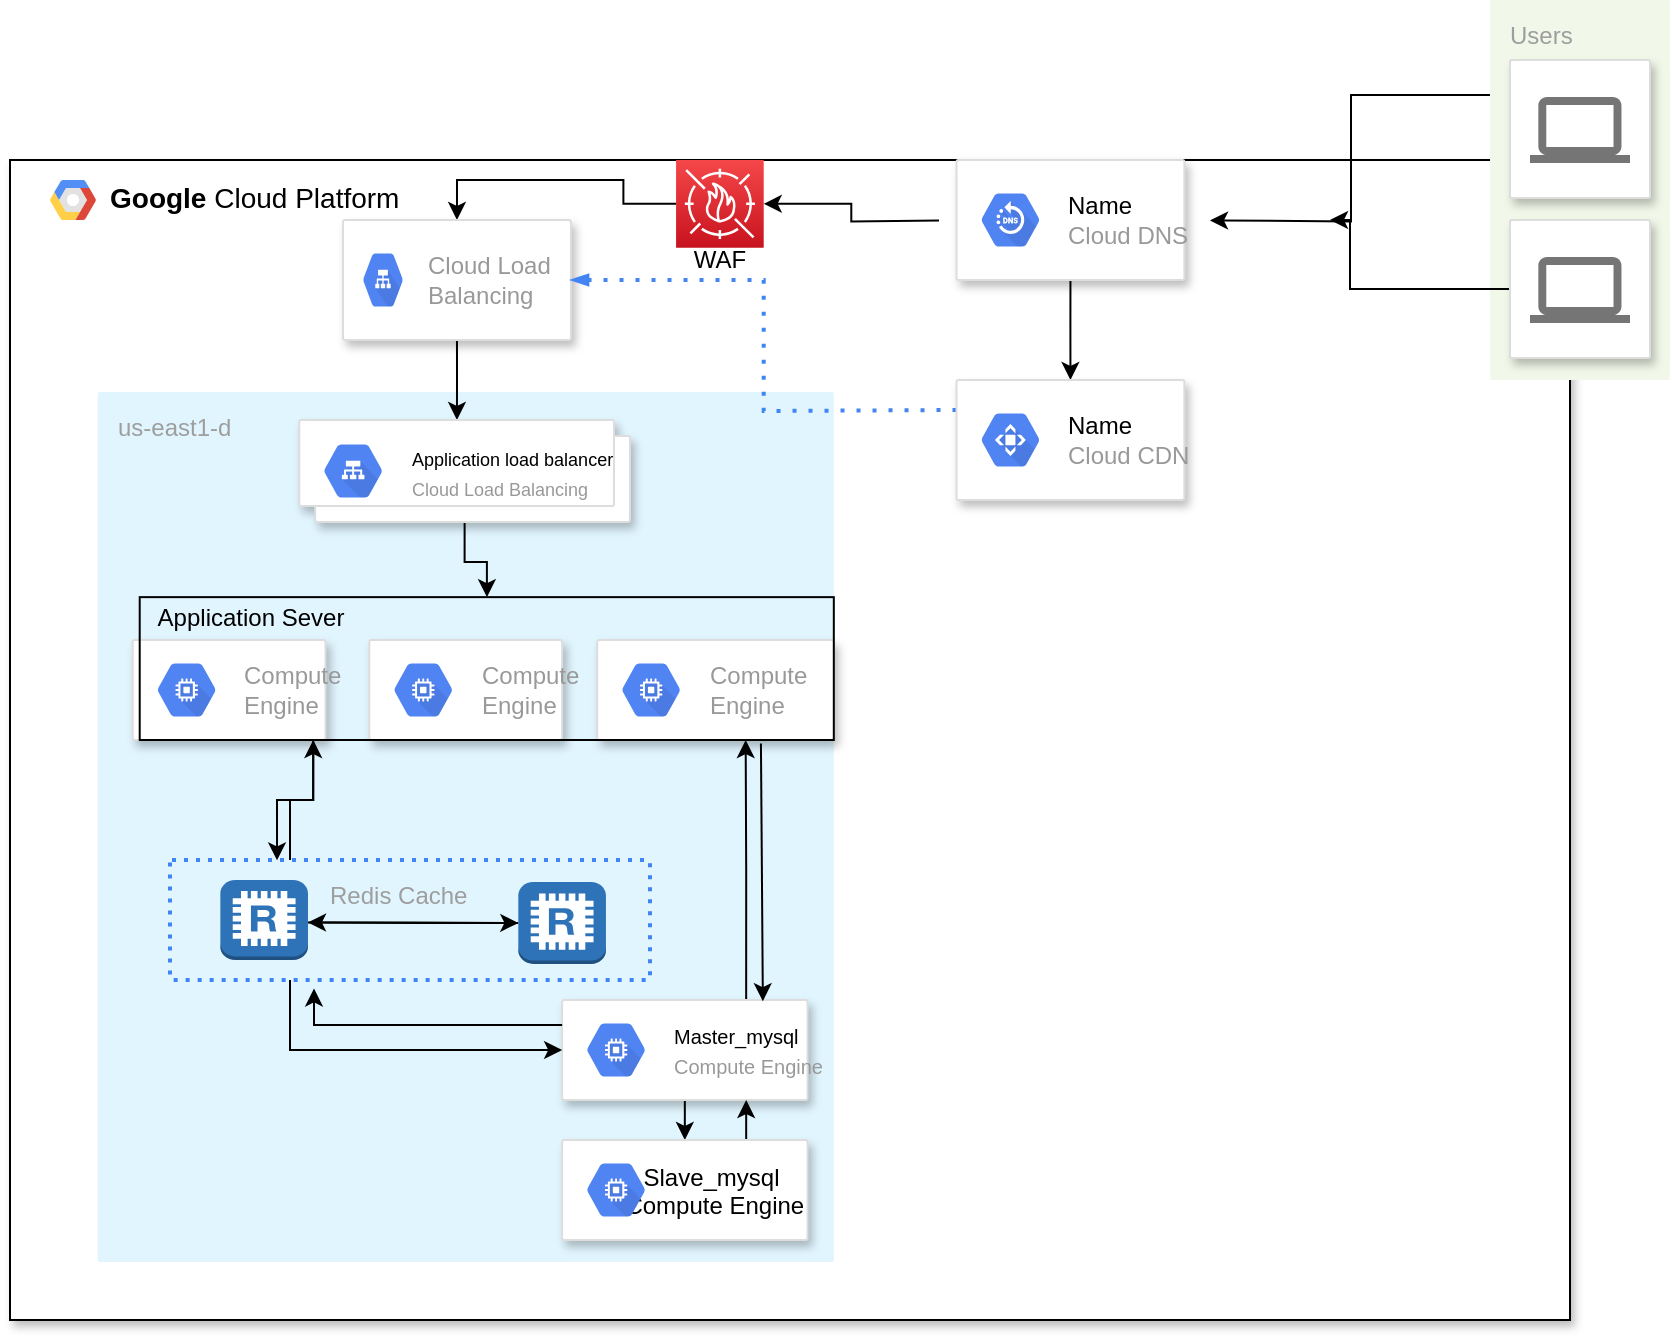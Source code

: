 <mxfile version="14.7.6" type="github">
  <diagram id="f106602c-feb2-e66a-4537-3a34d633f6aa" name="Page-1">
    <mxGraphModel dx="1384" dy="729" grid="1" gridSize="10" guides="1" tooltips="1" connect="1" arrows="1" fold="1" page="1" pageScale="1" pageWidth="1169" pageHeight="827" background="none" math="0" shadow="0">
      <root>
        <mxCell id="0" />
        <mxCell id="1" parent="0" />
        <mxCell id="14" value="&lt;b&gt;Google &lt;/b&gt;Cloud Platform" style="shadow=1;fontSize=14;align=left;spacing=10;9E9E9E;verticalAlign=top;spacingTop=-4;fontStyle=0;spacingLeft=40;html=1;" parent="1" vertex="1">
          <mxGeometry x="210" y="90" width="780" height="580" as="geometry" />
        </mxCell>
        <mxCell id="15" value="" style="shape=mxgraph.gcp2.google_cloud_platform;fillColor=#F6F6F6;strokeColor=none;shadow=0;gradientColor=none;" parent="14" vertex="1">
          <mxGeometry width="23" height="20" relative="1" as="geometry">
            <mxPoint x="20" y="10" as="offset" />
          </mxGeometry>
        </mxCell>
        <mxCell id="753" value="us-east1-d" style="rounded=1;absoluteArcSize=1;arcSize=2;html=1;strokeColor=none;gradientColor=none;shadow=0;dashed=0;strokeColor=none;fontSize=12;fontColor=#9E9E9E;align=left;verticalAlign=top;spacing=10;spacingTop=-4;fillColor=#E1F5FE;" parent="14" vertex="1">
          <mxGeometry x="43.82" y="116" width="368.09" height="435" as="geometry" />
        </mxCell>
        <mxCell id="oNovaRLqOHhdrpAC01LG-794" style="edgeStyle=orthogonalEdgeStyle;rounded=0;orthogonalLoop=1;jettySize=auto;html=1;entryX=1;entryY=0.5;entryDx=0;entryDy=0;entryPerimeter=0;exitX=0;exitY=0.5;exitDx=0;exitDy=0;" parent="14" target="oNovaRLqOHhdrpAC01LG-792" edge="1">
          <mxGeometry relative="1" as="geometry">
            <mxPoint x="464.494" y="30.208" as="sourcePoint" />
          </mxGeometry>
        </mxCell>
        <mxCell id="oNovaRLqOHhdrpAC01LG-821" style="edgeStyle=orthogonalEdgeStyle;rounded=0;orthogonalLoop=1;jettySize=auto;html=1;entryX=0.5;entryY=0;entryDx=0;entryDy=0;" parent="14" source="oNovaRLqOHhdrpAC01LG-792" target="oNovaRLqOHhdrpAC01LG-813" edge="1">
          <mxGeometry relative="1" as="geometry" />
        </mxCell>
        <mxCell id="oNovaRLqOHhdrpAC01LG-792" value="" style="points=[[0,0,0],[0.25,0,0],[0.5,0,0],[0.75,0,0],[1,0,0],[0,1,0],[0.25,1,0],[0.5,1,0],[0.75,1,0],[1,1,0],[0,0.25,0],[0,0.5,0],[0,0.75,0],[1,0.25,0],[1,0.5,0],[1,0.75,0]];outlineConnect=0;fontColor=#232F3E;gradientColor=#F54749;gradientDirection=north;fillColor=#C7131F;strokeColor=#ffffff;dashed=0;verticalLabelPosition=bottom;verticalAlign=top;align=center;html=1;fontSize=12;fontStyle=0;aspect=fixed;shape=mxgraph.aws4.resourceIcon;resIcon=mxgraph.aws4.waf;" parent="14" vertex="1">
          <mxGeometry x="333.034" width="43.82" height="43.82" as="geometry" />
        </mxCell>
        <mxCell id="oNovaRLqOHhdrpAC01LG-797" value="" style="strokeColor=#dddddd;shadow=1;strokeWidth=1;rounded=1;absoluteArcSize=1;arcSize=2;" parent="14" vertex="1">
          <mxGeometry x="179.663" y="240" width="96.404" height="50" as="geometry" />
        </mxCell>
        <mxCell id="oNovaRLqOHhdrpAC01LG-798" value="Compute&#xa;Engine" style="dashed=0;connectable=0;html=1;fillColor=#5184F3;strokeColor=none;shape=mxgraph.gcp2.hexIcon;prIcon=compute_engine;part=1;labelPosition=right;verticalLabelPosition=middle;align=left;verticalAlign=middle;spacingLeft=5;fontColor=#999999;fontSize=12;" parent="oNovaRLqOHhdrpAC01LG-797" vertex="1">
          <mxGeometry y="0.5" width="44" height="39" relative="1" as="geometry">
            <mxPoint x="5" y="-19.5" as="offset" />
          </mxGeometry>
        </mxCell>
        <mxCell id="oNovaRLqOHhdrpAC01LG-799" value="" style="strokeColor=#dddddd;shadow=1;strokeWidth=1;rounded=1;absoluteArcSize=1;arcSize=2;" parent="14" vertex="1">
          <mxGeometry x="61.348" y="240" width="96.404" height="50" as="geometry" />
        </mxCell>
        <mxCell id="oNovaRLqOHhdrpAC01LG-800" value="Compute&#xa;Engine" style="dashed=0;connectable=0;html=1;fillColor=#5184F3;strokeColor=none;shape=mxgraph.gcp2.hexIcon;prIcon=compute_engine;part=1;labelPosition=right;verticalLabelPosition=middle;align=left;verticalAlign=middle;spacingLeft=5;fontColor=#999999;fontSize=12;" parent="oNovaRLqOHhdrpAC01LG-799" vertex="1">
          <mxGeometry y="0.5" width="44" height="39" relative="1" as="geometry">
            <mxPoint x="5" y="-19.5" as="offset" />
          </mxGeometry>
        </mxCell>
        <mxCell id="oNovaRLqOHhdrpAC01LG-823" style="edgeStyle=orthogonalEdgeStyle;rounded=0;orthogonalLoop=1;jettySize=auto;html=1;exitX=0.5;exitY=1;exitDx=0;exitDy=0;" parent="14" source="oNovaRLqOHhdrpAC01LG-813" edge="1">
          <mxGeometry relative="1" as="geometry">
            <mxPoint x="223.483" y="130" as="targetPoint" />
          </mxGeometry>
        </mxCell>
        <mxCell id="oNovaRLqOHhdrpAC01LG-813" value="" style="strokeColor=#dddddd;shadow=1;strokeWidth=1;rounded=1;absoluteArcSize=1;arcSize=2;gradientColor=none;" parent="14" vertex="1">
          <mxGeometry x="166.517" y="30" width="113.933" height="60" as="geometry" />
        </mxCell>
        <mxCell id="oNovaRLqOHhdrpAC01LG-814" value="Cloud Load&#xa;Balancing" style="dashed=0;connectable=0;html=1;fillColor=#5184F3;strokeColor=none;shape=mxgraph.gcp2.hexIcon;prIcon=cloud_load_balancing;part=1;labelPosition=right;verticalLabelPosition=middle;align=left;verticalAlign=middle;spacingLeft=5;fontColor=#999999;fontSize=12;" parent="oNovaRLqOHhdrpAC01LG-813" vertex="1">
          <mxGeometry y="0.5" width="30" height="39" relative="1" as="geometry">
            <mxPoint x="5" y="-19.5" as="offset" />
          </mxGeometry>
        </mxCell>
        <mxCell id="F2nTqWCfqtZAzKlDj4tm-805" style="edgeStyle=orthogonalEdgeStyle;rounded=0;orthogonalLoop=1;jettySize=auto;html=1;exitX=0.5;exitY=1;exitDx=0;exitDy=0;" edge="1" parent="14" source="oNovaRLqOHhdrpAC01LG-817" target="F2nTqWCfqtZAzKlDj4tm-800">
          <mxGeometry relative="1" as="geometry" />
        </mxCell>
        <mxCell id="oNovaRLqOHhdrpAC01LG-817" value="" style="shape=mxgraph.gcp2.doubleRect;strokeColor=#dddddd;shadow=1;strokeWidth=1;" parent="14" vertex="1">
          <mxGeometry x="144.61" y="130" width="165.39" height="51" as="geometry" />
        </mxCell>
        <mxCell id="oNovaRLqOHhdrpAC01LG-818" value="&lt;font style=&quot;font-size: 9px&quot;&gt;&lt;font color=&quot;#000000&quot; style=&quot;font-size: 9px&quot;&gt;Application load balancer&lt;/font&gt;&lt;br&gt;Cloud Load Balancing&lt;/font&gt;" style="dashed=0;connectable=0;html=1;fillColor=#5184F3;strokeColor=none;shape=mxgraph.gcp2.hexIcon;prIcon=cloud_load_balancing;part=1;labelPosition=right;verticalLabelPosition=middle;align=left;verticalAlign=middle;spacingLeft=5;fontColor=#999999;fontSize=12;" parent="oNovaRLqOHhdrpAC01LG-817" vertex="1">
          <mxGeometry y="0.5" width="44" height="39" relative="1" as="geometry">
            <mxPoint x="5" y="-19.5" as="offset" />
          </mxGeometry>
        </mxCell>
        <mxCell id="oNovaRLqOHhdrpAC01LG-871" style="edgeStyle=orthogonalEdgeStyle;rounded=0;orthogonalLoop=1;jettySize=auto;html=1;exitX=0.5;exitY=1;exitDx=0;exitDy=0;entryX=0.5;entryY=0;entryDx=0;entryDy=0;" parent="14" source="oNovaRLqOHhdrpAC01LG-845" target="oNovaRLqOHhdrpAC01LG-847" edge="1">
          <mxGeometry relative="1" as="geometry" />
        </mxCell>
        <mxCell id="F2nTqWCfqtZAzKlDj4tm-811" style="edgeStyle=orthogonalEdgeStyle;rounded=0;orthogonalLoop=1;jettySize=auto;html=1;exitX=0.75;exitY=0;exitDx=0;exitDy=0;entryX=0.873;entryY=1;entryDx=0;entryDy=0;entryPerimeter=0;" edge="1" parent="14" source="oNovaRLqOHhdrpAC01LG-845" target="F2nTqWCfqtZAzKlDj4tm-800">
          <mxGeometry relative="1" as="geometry" />
        </mxCell>
        <mxCell id="oNovaRLqOHhdrpAC01LG-845" value="" style="strokeColor=#dddddd;shadow=1;strokeWidth=1;rounded=1;absoluteArcSize=1;arcSize=2;gradientColor=none;" parent="14" vertex="1">
          <mxGeometry x="276.067" y="420" width="122.697" height="50" as="geometry" />
        </mxCell>
        <mxCell id="oNovaRLqOHhdrpAC01LG-846" value="&lt;font style=&quot;font-size: 10px&quot;&gt;&lt;font color=&quot;#000000&quot; style=&quot;font-size: 10px&quot;&gt;Master_mysql&lt;/font&gt;&lt;br&gt;Compute Engine&lt;/font&gt;" style="dashed=0;connectable=0;html=1;fillColor=#5184F3;strokeColor=none;shape=mxgraph.gcp2.hexIcon;prIcon=compute_engine;part=1;labelPosition=right;verticalLabelPosition=middle;align=left;verticalAlign=middle;spacingLeft=5;fontColor=#999999;fontSize=12;" parent="oNovaRLqOHhdrpAC01LG-845" vertex="1">
          <mxGeometry y="0.5" width="44" height="39" relative="1" as="geometry">
            <mxPoint x="5" y="-19.5" as="offset" />
          </mxGeometry>
        </mxCell>
        <mxCell id="oNovaRLqOHhdrpAC01LG-872" style="edgeStyle=orthogonalEdgeStyle;rounded=0;orthogonalLoop=1;jettySize=auto;html=1;exitX=0.75;exitY=0;exitDx=0;exitDy=0;entryX=0.75;entryY=1;entryDx=0;entryDy=0;" parent="14" source="oNovaRLqOHhdrpAC01LG-847" target="oNovaRLqOHhdrpAC01LG-845" edge="1">
          <mxGeometry relative="1" as="geometry" />
        </mxCell>
        <mxCell id="oNovaRLqOHhdrpAC01LG-847" value="        Slave_mysql&#xa;         Compute Engine" style="strokeColor=#dddddd;shadow=1;strokeWidth=1;rounded=1;absoluteArcSize=1;arcSize=2;gradientColor=none;" parent="14" vertex="1">
          <mxGeometry x="276.067" y="490.0" width="122.697" height="50" as="geometry" />
        </mxCell>
        <mxCell id="oNovaRLqOHhdrpAC01LG-848" value="&lt;span style=&quot;color: rgba(0 , 0 , 0 , 0) ; font-family: monospace ; font-size: 0px&quot;&gt;%3CmxGraphModel%3E%3Croot%3E%3CmxCell%20id%3D%220%22%2F%3E%3CmxCell%20id%3D%221%22%20parent%3D%220%22%2F%3E%3CmxCell%20id%3D%222%22%20value%3D%22%22%20style%3D%22strokeColor%3D%23dddddd%3Bshadow%3D1%3BstrokeWidth%3D1%3Brounded%3D1%3BabsoluteArcSize%3D1%3BarcSize%3D2%3BgradientColor%3Dnone%3B%22%20vertex%3D%221%22%20parent%3D%221%22%3E%3CmxGeometry%20x%3D%22300%22%20y%3D%22520%22%20width%3D%22140%22%20height%3D%2250%22%20as%3D%22geometry%22%2F%3E%3C%2FmxCell%3E%3CmxCell%20id%3D%223%22%20value%3D%22%26lt%3Bfont%20color%3D%26quot%3B%23000000%26quot%3B%26gt%3BName%26lt%3B%2Ffont%26gt%3B%26lt%3Bbr%26gt%3BCompute%20Engine%22%20style%3D%22dashed%3D0%3Bconnectable%3D0%3Bhtml%3D1%3BfillColor%3D%235184F3%3BstrokeColor%3Dnone%3Bshape%3Dmxgraph.gcp2.hexIcon%3BprIcon%3Dcompute_engine%3Bpart%3D1%3BlabelPosition%3Dright%3BverticalLabelPosition%3Dmiddle%3Balign%3Dleft%3BverticalAlign%3Dmiddle%3BspacingLeft%3D5%3BfontColor%3D%23999999%3BfontSize%3D12%3B%22%20vertex%3D%221%22%20parent%3D%222%22%3E%3CmxGeometry%20y%3D%220.5%22%20width%3D%2244%22%20height%3D%2239%22%20relative%3D%221%22%20as%3D%22geometry%22%3E%3CmxPoint%20x%3D%225%22%20y%3D%22-19.5%22%20as%3D%22offset%22%2F%3E%3C%2FmxGeometry%3E%3C%2FmxCell%3E%3C%2Froot%3E%3C%2FmxGraphModel%3E&lt;/span&gt;" style="dashed=0;connectable=0;html=1;fillColor=#5184F3;strokeColor=none;shape=mxgraph.gcp2.hexIcon;prIcon=compute_engine;part=1;labelPosition=right;verticalLabelPosition=middle;align=left;verticalAlign=middle;spacingLeft=5;fontColor=#999999;fontSize=12;" parent="oNovaRLqOHhdrpAC01LG-847" vertex="1">
          <mxGeometry y="0.5" width="44" height="39" relative="1" as="geometry">
            <mxPoint x="5" y="-19.5" as="offset" />
          </mxGeometry>
        </mxCell>
        <mxCell id="oNovaRLqOHhdrpAC01LG-863" style="edgeStyle=orthogonalEdgeStyle;rounded=0;orthogonalLoop=1;jettySize=auto;html=1;exitX=0.5;exitY=1;exitDx=0;exitDy=0;entryX=0.5;entryY=0;entryDx=0;entryDy=0;" parent="14" source="oNovaRLqOHhdrpAC01LG-859" edge="1">
          <mxGeometry relative="1" as="geometry">
            <mxPoint x="530.225" y="110" as="targetPoint" />
          </mxGeometry>
        </mxCell>
        <mxCell id="oNovaRLqOHhdrpAC01LG-859" value="" style="strokeColor=#dddddd;shadow=1;strokeWidth=1;rounded=1;absoluteArcSize=1;arcSize=2;gradientColor=none;" parent="14" vertex="1">
          <mxGeometry x="473.258" width="113.933" height="60" as="geometry" />
        </mxCell>
        <mxCell id="oNovaRLqOHhdrpAC01LG-860" value="&lt;font color=&quot;#000000&quot;&gt;Name&lt;/font&gt;&lt;br&gt;Cloud  DNS" style="dashed=0;connectable=0;html=1;fillColor=#5184F3;strokeColor=none;shape=mxgraph.gcp2.hexIcon;prIcon=cloud_dns;part=1;labelPosition=right;verticalLabelPosition=middle;align=left;verticalAlign=middle;spacingLeft=5;fontColor=#999999;fontSize=12;" parent="oNovaRLqOHhdrpAC01LG-859" vertex="1">
          <mxGeometry y="0.5" width="44" height="39" relative="1" as="geometry">
            <mxPoint x="5" y="-19.5" as="offset" />
          </mxGeometry>
        </mxCell>
        <mxCell id="oNovaRLqOHhdrpAC01LG-864" value="" style="edgeStyle=orthogonalEdgeStyle;fontSize=12;html=1;endArrow=blockThin;endFill=1;rounded=0;strokeWidth=2;endSize=4;startSize=4;dashed=1;dashPattern=1 3;strokeColor=#4284F3;entryX=1;entryY=0.5;entryDx=0;entryDy=0;exitX=0;exitY=0.25;exitDx=0;exitDy=0;" parent="14" target="oNovaRLqOHhdrpAC01LG-813" edge="1">
          <mxGeometry width="100" relative="1" as="geometry">
            <mxPoint x="473.258" y="125" as="sourcePoint" />
            <mxPoint x="385.618" y="120" as="targetPoint" />
          </mxGeometry>
        </mxCell>
        <mxCell id="oNovaRLqOHhdrpAC01LG-865" value="" style="strokeColor=#dddddd;shadow=1;strokeWidth=1;rounded=1;absoluteArcSize=1;arcSize=2;gradientColor=none;" parent="14" vertex="1">
          <mxGeometry x="473.258" y="110" width="113.933" height="60" as="geometry" />
        </mxCell>
        <mxCell id="oNovaRLqOHhdrpAC01LG-866" value="&lt;font color=&quot;#000000&quot;&gt;Name&lt;/font&gt;&lt;br&gt;Cloud  CDN" style="dashed=0;connectable=0;html=1;fillColor=#5184F3;strokeColor=none;shape=mxgraph.gcp2.hexIcon;prIcon=cloud_cdn;part=1;labelPosition=right;verticalLabelPosition=middle;align=left;verticalAlign=middle;spacingLeft=5;fontColor=#999999;fontSize=12;" parent="oNovaRLqOHhdrpAC01LG-865" vertex="1">
          <mxGeometry y="0.5" width="44" height="39" relative="1" as="geometry">
            <mxPoint x="5" y="-19.5" as="offset" />
          </mxGeometry>
        </mxCell>
        <mxCell id="oNovaRLqOHhdrpAC01LG-869" style="edgeStyle=orthogonalEdgeStyle;rounded=0;orthogonalLoop=1;jettySize=auto;html=1;exitX=1;exitY=0.53;exitDx=0;exitDy=0;exitPerimeter=0;entryX=0;entryY=0.5;entryDx=0;entryDy=0;entryPerimeter=0;" parent="14" source="oNovaRLqOHhdrpAC01LG-867" target="oNovaRLqOHhdrpAC01LG-868" edge="1">
          <mxGeometry relative="1" as="geometry" />
        </mxCell>
        <mxCell id="oNovaRLqOHhdrpAC01LG-867" value="" style="outlineConnect=0;dashed=0;verticalLabelPosition=bottom;verticalAlign=top;align=center;html=1;shape=mxgraph.aws3.redis;fillColor=#2E73B8;gradientColor=none;" parent="14" vertex="1">
          <mxGeometry x="105.169" y="360" width="43.82" height="40" as="geometry" />
        </mxCell>
        <mxCell id="oNovaRLqOHhdrpAC01LG-870" style="edgeStyle=orthogonalEdgeStyle;rounded=0;orthogonalLoop=1;jettySize=auto;html=1;entryX=1;entryY=0.53;entryDx=0;entryDy=0;entryPerimeter=0;" parent="14" source="oNovaRLqOHhdrpAC01LG-868" target="oNovaRLqOHhdrpAC01LG-867" edge="1">
          <mxGeometry relative="1" as="geometry" />
        </mxCell>
        <mxCell id="oNovaRLqOHhdrpAC01LG-868" value="" style="outlineConnect=0;dashed=0;verticalLabelPosition=bottom;verticalAlign=top;align=center;html=1;shape=mxgraph.aws3.redis;fillColor=#2E73B8;gradientColor=none;" parent="14" vertex="1">
          <mxGeometry x="254.157" y="361" width="43.82" height="41" as="geometry" />
        </mxCell>
        <mxCell id="oNovaRLqOHhdrpAC01LG-801" value="" style="strokeColor=#dddddd;shadow=1;strokeWidth=1;rounded=1;absoluteArcSize=1;arcSize=2;" parent="14" vertex="1">
          <mxGeometry x="293.596" y="240" width="118.315" height="50" as="geometry" />
        </mxCell>
        <mxCell id="oNovaRLqOHhdrpAC01LG-802" value="Compute&#xa;Engine" style="dashed=0;connectable=0;html=1;fillColor=#5184F3;strokeColor=none;shape=mxgraph.gcp2.hexIcon;prIcon=compute_engine;part=1;labelPosition=right;verticalLabelPosition=middle;align=left;verticalAlign=middle;spacingLeft=5;fontColor=#999999;fontSize=12;" parent="oNovaRLqOHhdrpAC01LG-801" vertex="1">
          <mxGeometry y="0.5" width="44" height="39" relative="1" as="geometry">
            <mxPoint x="5" y="-19.5" as="offset" />
          </mxGeometry>
        </mxCell>
        <mxCell id="F2nTqWCfqtZAzKlDj4tm-800" value="" style="rounded=0;whiteSpace=wrap;html=1;fillColor=none;" vertex="1" parent="oNovaRLqOHhdrpAC01LG-801">
          <mxGeometry x="-228.742" y="-21.429" width="347.056" height="71.429" as="geometry" />
        </mxCell>
        <mxCell id="F2nTqWCfqtZAzKlDj4tm-804" value="Application Sever&lt;br&gt;" style="text;html=1;strokeColor=none;fillColor=none;align=center;verticalAlign=middle;whiteSpace=wrap;rounded=0;" vertex="1" parent="oNovaRLqOHhdrpAC01LG-801">
          <mxGeometry x="-223.483" y="-21.43" width="100.787" height="21.43" as="geometry" />
        </mxCell>
        <mxCell id="F2nTqWCfqtZAzKlDj4tm-814" value="" style="endArrow=classic;html=1;exitX=0.895;exitY=1.025;exitDx=0;exitDy=0;exitPerimeter=0;entryX=0.818;entryY=0.012;entryDx=0;entryDy=0;entryPerimeter=0;" edge="1" parent="14" source="F2nTqWCfqtZAzKlDj4tm-800" target="oNovaRLqOHhdrpAC01LG-845">
          <mxGeometry width="50" height="50" relative="1" as="geometry">
            <mxPoint x="380" y="340" as="sourcePoint" />
            <mxPoint x="430" y="290" as="targetPoint" />
          </mxGeometry>
        </mxCell>
        <mxCell id="oNovaRLqOHhdrpAC01LG-887" value="&amp;nbsp; &amp;nbsp; &amp;nbsp; &amp;nbsp; &amp;nbsp; &amp;nbsp; &amp;nbsp; &amp;nbsp; &amp;nbsp; &amp;nbsp; &amp;nbsp;Redis Cache" style="rounded=1;absoluteArcSize=1;arcSize=2;html=1;strokeColor=none;gradientColor=none;shadow=0;dashed=1;strokeColor=#4284F3;fontSize=12;fontColor=#9E9E9E;align=left;verticalAlign=top;spacing=10;spacingTop=-4;fillColor=none;dashPattern=1 2;strokeWidth=2;" parent="14" vertex="1">
          <mxGeometry x="80" y="350" width="240" height="60" as="geometry" />
        </mxCell>
        <mxCell id="F2nTqWCfqtZAzKlDj4tm-807" style="edgeStyle=orthogonalEdgeStyle;rounded=0;orthogonalLoop=1;jettySize=auto;html=1;exitX=0.25;exitY=1;exitDx=0;exitDy=0;entryX=0.223;entryY=0.003;entryDx=0;entryDy=0;entryPerimeter=0;" edge="1" parent="14" source="F2nTqWCfqtZAzKlDj4tm-800" target="oNovaRLqOHhdrpAC01LG-887">
          <mxGeometry relative="1" as="geometry" />
        </mxCell>
        <mxCell id="F2nTqWCfqtZAzKlDj4tm-808" style="edgeStyle=orthogonalEdgeStyle;rounded=0;orthogonalLoop=1;jettySize=auto;html=1;exitX=0.25;exitY=0;exitDx=0;exitDy=0;entryX=0.25;entryY=1;entryDx=0;entryDy=0;" edge="1" parent="14" source="oNovaRLqOHhdrpAC01LG-887" target="F2nTqWCfqtZAzKlDj4tm-800">
          <mxGeometry relative="1" as="geometry" />
        </mxCell>
        <mxCell id="F2nTqWCfqtZAzKlDj4tm-809" style="edgeStyle=orthogonalEdgeStyle;rounded=0;orthogonalLoop=1;jettySize=auto;html=1;exitX=0.25;exitY=1;exitDx=0;exitDy=0;entryX=0;entryY=0.5;entryDx=0;entryDy=0;" edge="1" parent="14" source="oNovaRLqOHhdrpAC01LG-887" target="oNovaRLqOHhdrpAC01LG-845">
          <mxGeometry relative="1" as="geometry" />
        </mxCell>
        <mxCell id="F2nTqWCfqtZAzKlDj4tm-810" style="edgeStyle=orthogonalEdgeStyle;rounded=0;orthogonalLoop=1;jettySize=auto;html=1;exitX=0;exitY=0.25;exitDx=0;exitDy=0;entryX=0.3;entryY=1.07;entryDx=0;entryDy=0;entryPerimeter=0;" edge="1" parent="14" source="oNovaRLqOHhdrpAC01LG-845" target="oNovaRLqOHhdrpAC01LG-887">
          <mxGeometry relative="1" as="geometry" />
        </mxCell>
        <mxCell id="oNovaRLqOHhdrpAC01LG-827" style="edgeStyle=orthogonalEdgeStyle;rounded=0;orthogonalLoop=1;jettySize=auto;html=1;exitX=0;exitY=0.25;exitDx=0;exitDy=0;entryX=1;entryY=0.5;entryDx=0;entryDy=0;" parent="1" source="756" edge="1">
          <mxGeometry relative="1" as="geometry">
            <mxPoint x="810" y="120.208" as="targetPoint" />
          </mxGeometry>
        </mxCell>
        <mxCell id="756" value="Users" style="rounded=1;absoluteArcSize=1;arcSize=2;html=1;strokeColor=none;gradientColor=none;shadow=0;dashed=0;strokeColor=none;fontSize=12;fontColor=#9E9E9E;align=left;verticalAlign=top;spacing=10;spacingTop=-4;fillColor=#F1F8E9;" parent="1" vertex="1">
          <mxGeometry x="950" y="10" width="90" height="190" as="geometry" />
        </mxCell>
        <mxCell id="749" value="" style="strokeColor=#dddddd;fillColor=#ffffff;shadow=1;strokeWidth=1;rounded=1;absoluteArcSize=1;arcSize=2;labelPosition=center;verticalLabelPosition=middle;align=center;verticalAlign=bottom;spacingLeft=0;fontColor=#999999;fontSize=12;whiteSpace=wrap;spacingBottom=2;html=1;" parent="1" vertex="1">
          <mxGeometry x="960" y="40" width="70" height="69" as="geometry" />
        </mxCell>
        <mxCell id="750" value="" style="dashed=0;connectable=0;html=1;fillColor=#757575;strokeColor=none;shape=mxgraph.gcp2.laptop;part=1;" parent="749" vertex="1">
          <mxGeometry x="0.5" width="50" height="33" relative="1" as="geometry">
            <mxPoint x="-25" y="18.5" as="offset" />
          </mxGeometry>
        </mxCell>
        <mxCell id="oNovaRLqOHhdrpAC01LG-828" style="edgeStyle=orthogonalEdgeStyle;rounded=0;orthogonalLoop=1;jettySize=auto;html=1;exitX=0;exitY=0.5;exitDx=0;exitDy=0;" parent="1" source="oNovaRLqOHhdrpAC01LG-788" edge="1">
          <mxGeometry relative="1" as="geometry">
            <mxPoint x="870" y="120" as="targetPoint" />
            <Array as="points">
              <mxPoint x="880" y="155" />
              <mxPoint x="880" y="120" />
            </Array>
          </mxGeometry>
        </mxCell>
        <mxCell id="oNovaRLqOHhdrpAC01LG-788" value="" style="strokeColor=#dddddd;fillColor=#ffffff;shadow=1;strokeWidth=1;rounded=1;absoluteArcSize=1;arcSize=2;labelPosition=center;verticalLabelPosition=middle;align=center;verticalAlign=bottom;spacingLeft=0;fontColor=#999999;fontSize=12;whiteSpace=wrap;spacingBottom=2;html=1;" parent="1" vertex="1">
          <mxGeometry x="960" y="120" width="70" height="69" as="geometry" />
        </mxCell>
        <mxCell id="oNovaRLqOHhdrpAC01LG-789" value="" style="dashed=0;connectable=0;html=1;fillColor=#757575;strokeColor=none;shape=mxgraph.gcp2.laptop;part=1;" parent="oNovaRLqOHhdrpAC01LG-788" vertex="1">
          <mxGeometry x="0.5" width="50" height="33" relative="1" as="geometry">
            <mxPoint x="-25" y="18.5" as="offset" />
          </mxGeometry>
        </mxCell>
        <mxCell id="F2nTqWCfqtZAzKlDj4tm-815" value="WAF" style="text;html=1;strokeColor=none;fillColor=none;align=center;verticalAlign=middle;whiteSpace=wrap;rounded=0;" vertex="1" parent="1">
          <mxGeometry x="545" y="130" width="40" height="20" as="geometry" />
        </mxCell>
      </root>
    </mxGraphModel>
  </diagram>
</mxfile>
